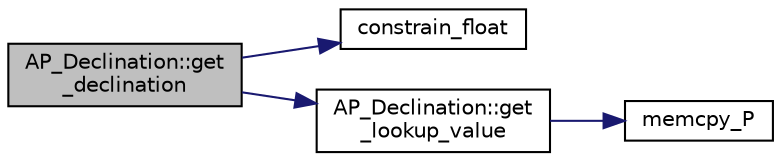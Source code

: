 digraph "AP_Declination::get_declination"
{
 // INTERACTIVE_SVG=YES
  edge [fontname="Helvetica",fontsize="10",labelfontname="Helvetica",labelfontsize="10"];
  node [fontname="Helvetica",fontsize="10",shape=record];
  rankdir="LR";
  Node1 [label="AP_Declination::get\l_declination",height=0.2,width=0.4,color="black", fillcolor="grey75", style="filled" fontcolor="black"];
  Node1 -> Node2 [color="midnightblue",fontsize="10",style="solid",fontname="Helvetica"];
  Node2 [label="constrain_float",height=0.2,width=0.4,color="black", fillcolor="white", style="filled",URL="$AP__Math_8cpp.html#a08eedb329d8162ddbd344d4f6c8cde20"];
  Node1 -> Node3 [color="midnightblue",fontsize="10",style="solid",fontname="Helvetica"];
  Node3 [label="AP_Declination::get\l_lookup_value",height=0.2,width=0.4,color="black", fillcolor="white", style="filled",URL="$classAP__Declination.html#a2bc02f8a82151885159200a518d45ef0"];
  Node3 -> Node4 [color="midnightblue",fontsize="10",style="solid",fontname="Helvetica"];
  Node4 [label="memcpy_P",height=0.2,width=0.4,color="black", fillcolor="white", style="filled",URL="$AP__Progmem__AVR_8h.html#a5e8949635d4f06eb49bd5ca15ee79b48"];
}
